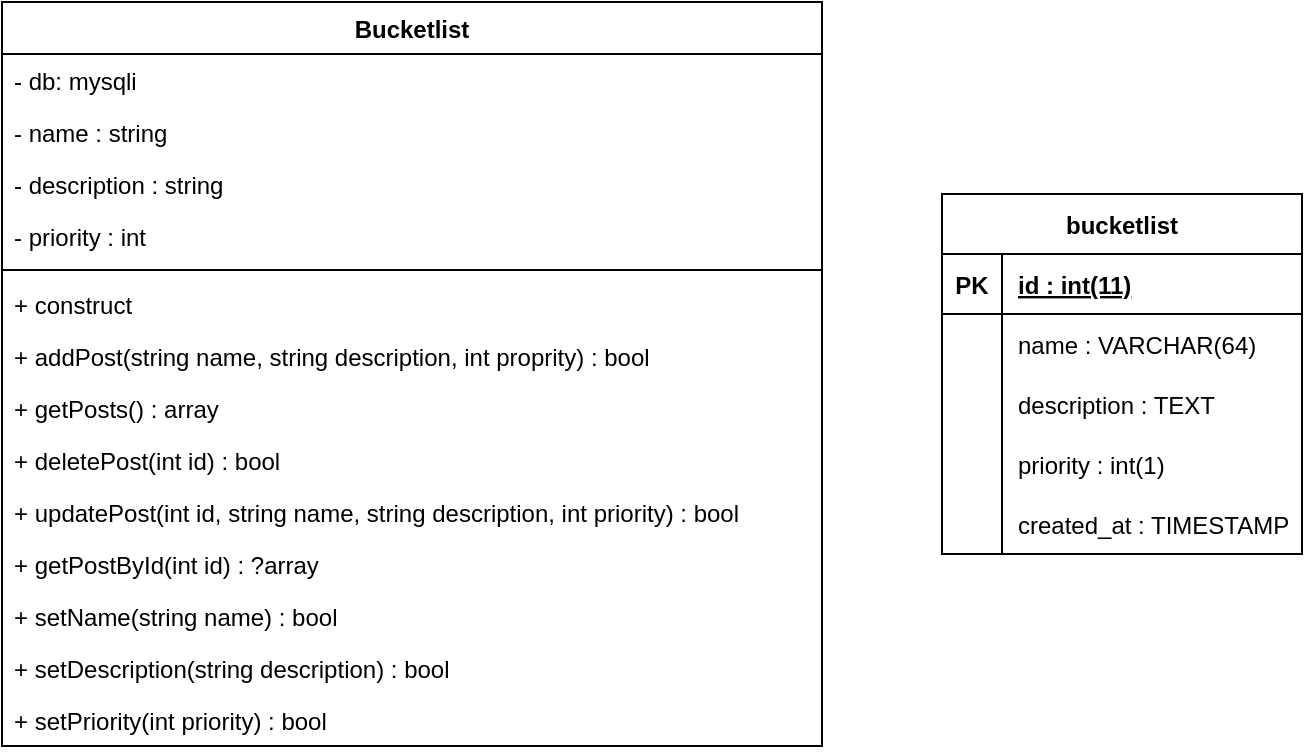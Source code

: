 <mxfile>
    <diagram id="CStKVNuI7SbOLi0lwBss" name="Page-1">
        <mxGraphModel dx="806" dy="561" grid="1" gridSize="10" guides="1" tooltips="1" connect="1" arrows="1" fold="1" page="1" pageScale="1" pageWidth="850" pageHeight="1100" math="0" shadow="0">
            <root>
                <mxCell id="0"/>
                <mxCell id="1" parent="0"/>
                <mxCell id="15" value="bucketlist" style="shape=table;startSize=30;container=1;collapsible=1;childLayout=tableLayout;fixedRows=1;rowLines=0;fontStyle=1;align=center;resizeLast=1;" parent="1" vertex="1">
                    <mxGeometry x="500" y="116" width="180" height="180" as="geometry"/>
                </mxCell>
                <mxCell id="16" value="" style="shape=tableRow;horizontal=0;startSize=0;swimlaneHead=0;swimlaneBody=0;fillColor=none;collapsible=0;dropTarget=0;points=[[0,0.5],[1,0.5]];portConstraint=eastwest;top=0;left=0;right=0;bottom=1;" parent="15" vertex="1">
                    <mxGeometry y="30" width="180" height="30" as="geometry"/>
                </mxCell>
                <mxCell id="17" value="PK" style="shape=partialRectangle;connectable=0;fillColor=none;top=0;left=0;bottom=0;right=0;fontStyle=1;overflow=hidden;" parent="16" vertex="1">
                    <mxGeometry width="30" height="30" as="geometry">
                        <mxRectangle width="30" height="30" as="alternateBounds"/>
                    </mxGeometry>
                </mxCell>
                <mxCell id="18" value="id : int(11)" style="shape=partialRectangle;connectable=0;fillColor=none;top=0;left=0;bottom=0;right=0;align=left;spacingLeft=6;fontStyle=5;overflow=hidden;" parent="16" vertex="1">
                    <mxGeometry x="30" width="150" height="30" as="geometry">
                        <mxRectangle width="150" height="30" as="alternateBounds"/>
                    </mxGeometry>
                </mxCell>
                <mxCell id="19" value="" style="shape=tableRow;horizontal=0;startSize=0;swimlaneHead=0;swimlaneBody=0;fillColor=none;collapsible=0;dropTarget=0;points=[[0,0.5],[1,0.5]];portConstraint=eastwest;top=0;left=0;right=0;bottom=0;" parent="15" vertex="1">
                    <mxGeometry y="60" width="180" height="30" as="geometry"/>
                </mxCell>
                <mxCell id="20" value="" style="shape=partialRectangle;connectable=0;fillColor=none;top=0;left=0;bottom=0;right=0;editable=1;overflow=hidden;" parent="19" vertex="1">
                    <mxGeometry width="30" height="30" as="geometry">
                        <mxRectangle width="30" height="30" as="alternateBounds"/>
                    </mxGeometry>
                </mxCell>
                <mxCell id="21" value="name : VARCHAR(64)" style="shape=partialRectangle;connectable=0;fillColor=none;top=0;left=0;bottom=0;right=0;align=left;spacingLeft=6;overflow=hidden;" parent="19" vertex="1">
                    <mxGeometry x="30" width="150" height="30" as="geometry">
                        <mxRectangle width="150" height="30" as="alternateBounds"/>
                    </mxGeometry>
                </mxCell>
                <mxCell id="22" value="" style="shape=tableRow;horizontal=0;startSize=0;swimlaneHead=0;swimlaneBody=0;fillColor=none;collapsible=0;dropTarget=0;points=[[0,0.5],[1,0.5]];portConstraint=eastwest;top=0;left=0;right=0;bottom=0;" parent="15" vertex="1">
                    <mxGeometry y="90" width="180" height="30" as="geometry"/>
                </mxCell>
                <mxCell id="23" value="" style="shape=partialRectangle;connectable=0;fillColor=none;top=0;left=0;bottom=0;right=0;editable=1;overflow=hidden;" parent="22" vertex="1">
                    <mxGeometry width="30" height="30" as="geometry">
                        <mxRectangle width="30" height="30" as="alternateBounds"/>
                    </mxGeometry>
                </mxCell>
                <mxCell id="24" value="description : TEXT" style="shape=partialRectangle;connectable=0;fillColor=none;top=0;left=0;bottom=0;right=0;align=left;spacingLeft=6;overflow=hidden;" parent="22" vertex="1">
                    <mxGeometry x="30" width="150" height="30" as="geometry">
                        <mxRectangle width="150" height="30" as="alternateBounds"/>
                    </mxGeometry>
                </mxCell>
                <mxCell id="25" value="" style="shape=tableRow;horizontal=0;startSize=0;swimlaneHead=0;swimlaneBody=0;fillColor=none;collapsible=0;dropTarget=0;points=[[0,0.5],[1,0.5]];portConstraint=eastwest;top=0;left=0;right=0;bottom=0;" parent="15" vertex="1">
                    <mxGeometry y="120" width="180" height="30" as="geometry"/>
                </mxCell>
                <mxCell id="26" value="" style="shape=partialRectangle;connectable=0;fillColor=none;top=0;left=0;bottom=0;right=0;editable=1;overflow=hidden;" parent="25" vertex="1">
                    <mxGeometry width="30" height="30" as="geometry">
                        <mxRectangle width="30" height="30" as="alternateBounds"/>
                    </mxGeometry>
                </mxCell>
                <mxCell id="27" value="priority : int(1)" style="shape=partialRectangle;connectable=0;fillColor=none;top=0;left=0;bottom=0;right=0;align=left;spacingLeft=6;overflow=hidden;" parent="25" vertex="1">
                    <mxGeometry x="30" width="150" height="30" as="geometry">
                        <mxRectangle width="150" height="30" as="alternateBounds"/>
                    </mxGeometry>
                </mxCell>
                <mxCell id="37" value="" style="shape=tableRow;horizontal=0;startSize=0;swimlaneHead=0;swimlaneBody=0;fillColor=none;collapsible=0;dropTarget=0;points=[[0,0.5],[1,0.5]];portConstraint=eastwest;top=0;left=0;right=0;bottom=0;" parent="15" vertex="1">
                    <mxGeometry y="150" width="180" height="30" as="geometry"/>
                </mxCell>
                <mxCell id="38" value="" style="shape=partialRectangle;connectable=0;fillColor=none;top=0;left=0;bottom=0;right=0;editable=1;overflow=hidden;" parent="37" vertex="1">
                    <mxGeometry width="30" height="30" as="geometry">
                        <mxRectangle width="30" height="30" as="alternateBounds"/>
                    </mxGeometry>
                </mxCell>
                <mxCell id="39" value="created_at : TIMESTAMP" style="shape=partialRectangle;connectable=0;fillColor=none;top=0;left=0;bottom=0;right=0;align=left;spacingLeft=6;overflow=hidden;" parent="37" vertex="1">
                    <mxGeometry x="30" width="150" height="30" as="geometry">
                        <mxRectangle width="150" height="30" as="alternateBounds"/>
                    </mxGeometry>
                </mxCell>
                <mxCell id="40" value="Bucketlist" style="swimlane;fontStyle=1;align=center;verticalAlign=top;childLayout=stackLayout;horizontal=1;startSize=26;horizontalStack=0;resizeParent=1;resizeParentMax=0;resizeLast=0;collapsible=1;marginBottom=0;" parent="1" vertex="1">
                    <mxGeometry x="30" y="20" width="410" height="372" as="geometry"/>
                </mxCell>
                <mxCell id="41" value="- db: mysqli" style="text;strokeColor=none;fillColor=none;align=left;verticalAlign=top;spacingLeft=4;spacingRight=4;overflow=hidden;rotatable=0;points=[[0,0.5],[1,0.5]];portConstraint=eastwest;" parent="40" vertex="1">
                    <mxGeometry y="26" width="410" height="26" as="geometry"/>
                </mxCell>
                <mxCell id="44" value="- name : string" style="text;strokeColor=none;fillColor=none;align=left;verticalAlign=top;spacingLeft=4;spacingRight=4;overflow=hidden;rotatable=0;points=[[0,0.5],[1,0.5]];portConstraint=eastwest;" parent="40" vertex="1">
                    <mxGeometry y="52" width="410" height="26" as="geometry"/>
                </mxCell>
                <mxCell id="45" value="- description : string" style="text;strokeColor=none;fillColor=none;align=left;verticalAlign=top;spacingLeft=4;spacingRight=4;overflow=hidden;rotatable=0;points=[[0,0.5],[1,0.5]];portConstraint=eastwest;" parent="40" vertex="1">
                    <mxGeometry y="78" width="410" height="26" as="geometry"/>
                </mxCell>
                <mxCell id="46" value="- priority : int" style="text;strokeColor=none;fillColor=none;align=left;verticalAlign=top;spacingLeft=4;spacingRight=4;overflow=hidden;rotatable=0;points=[[0,0.5],[1,0.5]];portConstraint=eastwest;" parent="40" vertex="1">
                    <mxGeometry y="104" width="410" height="26" as="geometry"/>
                </mxCell>
                <mxCell id="42" value="" style="line;strokeWidth=1;fillColor=none;align=left;verticalAlign=middle;spacingTop=-1;spacingLeft=3;spacingRight=3;rotatable=0;labelPosition=right;points=[];portConstraint=eastwest;strokeColor=inherit;" parent="40" vertex="1">
                    <mxGeometry y="130" width="410" height="8" as="geometry"/>
                </mxCell>
                <mxCell id="43" value="+ construct" style="text;strokeColor=none;fillColor=none;align=left;verticalAlign=top;spacingLeft=4;spacingRight=4;overflow=hidden;rotatable=0;points=[[0,0.5],[1,0.5]];portConstraint=eastwest;" parent="40" vertex="1">
                    <mxGeometry y="138" width="410" height="26" as="geometry"/>
                </mxCell>
                <mxCell id="47" value="+ addPost(string name, string description, int proprity) : bool" style="text;strokeColor=none;fillColor=none;align=left;verticalAlign=top;spacingLeft=4;spacingRight=4;overflow=hidden;rotatable=0;points=[[0,0.5],[1,0.5]];portConstraint=eastwest;" parent="40" vertex="1">
                    <mxGeometry y="164" width="410" height="26" as="geometry"/>
                </mxCell>
                <mxCell id="48" value="+ getPosts() : array" style="text;strokeColor=none;fillColor=none;align=left;verticalAlign=top;spacingLeft=4;spacingRight=4;overflow=hidden;rotatable=0;points=[[0,0.5],[1,0.5]];portConstraint=eastwest;" parent="40" vertex="1">
                    <mxGeometry y="190" width="410" height="26" as="geometry"/>
                </mxCell>
                <mxCell id="49" value="+ deletePost(int id) : bool" style="text;strokeColor=none;fillColor=none;align=left;verticalAlign=top;spacingLeft=4;spacingRight=4;overflow=hidden;rotatable=0;points=[[0,0.5],[1,0.5]];portConstraint=eastwest;" parent="40" vertex="1">
                    <mxGeometry y="216" width="410" height="26" as="geometry"/>
                </mxCell>
                <mxCell id="50" value="+ updatePost(int id, string name, string description, int priority) : bool" style="text;strokeColor=none;fillColor=none;align=left;verticalAlign=top;spacingLeft=4;spacingRight=4;overflow=hidden;rotatable=0;points=[[0,0.5],[1,0.5]];portConstraint=eastwest;" parent="40" vertex="1">
                    <mxGeometry y="242" width="410" height="26" as="geometry"/>
                </mxCell>
                <mxCell id="51" value="+ getPostById(int id) : ?array" style="text;strokeColor=none;fillColor=none;align=left;verticalAlign=top;spacingLeft=4;spacingRight=4;overflow=hidden;rotatable=0;points=[[0,0.5],[1,0.5]];portConstraint=eastwest;" parent="40" vertex="1">
                    <mxGeometry y="268" width="410" height="26" as="geometry"/>
                </mxCell>
                <mxCell id="52" value="+ setName(string name) : bool" style="text;strokeColor=none;fillColor=none;align=left;verticalAlign=top;spacingLeft=4;spacingRight=4;overflow=hidden;rotatable=0;points=[[0,0.5],[1,0.5]];portConstraint=eastwest;" parent="40" vertex="1">
                    <mxGeometry y="294" width="410" height="26" as="geometry"/>
                </mxCell>
                <mxCell id="53" value="+ setDescription(string description) : bool" style="text;strokeColor=none;fillColor=none;align=left;verticalAlign=top;spacingLeft=4;spacingRight=4;overflow=hidden;rotatable=0;points=[[0,0.5],[1,0.5]];portConstraint=eastwest;" parent="40" vertex="1">
                    <mxGeometry y="320" width="410" height="26" as="geometry"/>
                </mxCell>
                <mxCell id="54" value="+ setPriority(int priority) : bool" style="text;strokeColor=none;fillColor=none;align=left;verticalAlign=top;spacingLeft=4;spacingRight=4;overflow=hidden;rotatable=0;points=[[0,0.5],[1,0.5]];portConstraint=eastwest;" parent="40" vertex="1">
                    <mxGeometry y="346" width="410" height="26" as="geometry"/>
                </mxCell>
            </root>
        </mxGraphModel>
    </diagram>
</mxfile>